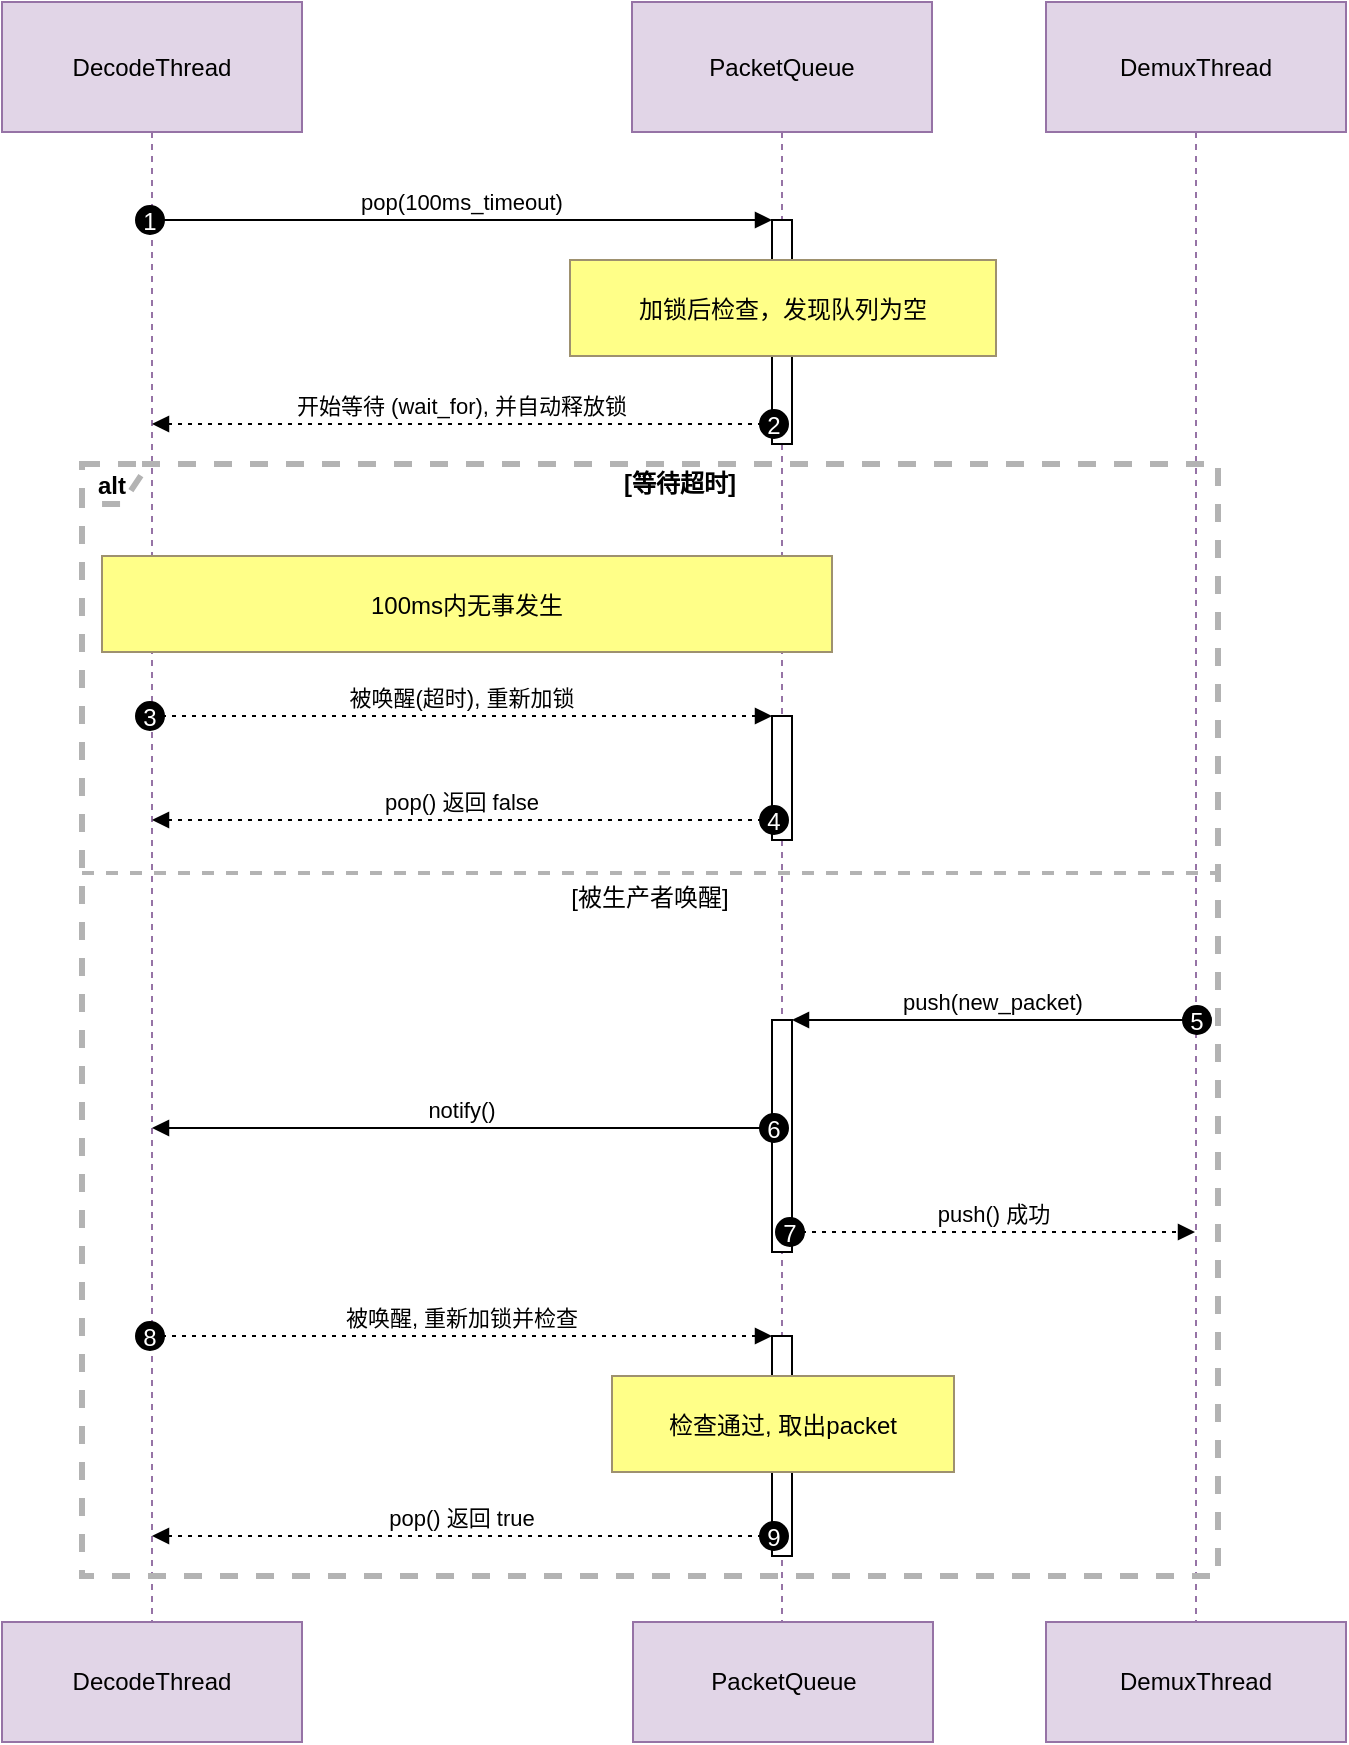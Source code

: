 <mxfile version="27.0.9">
  <diagram name="第 1 页" id="Uu4ohIbujAP8Am82MYeT">
    <mxGraphModel dx="808" dy="583" grid="1" gridSize="10" guides="1" tooltips="1" connect="1" arrows="1" fold="1" page="1" pageScale="1" pageWidth="827" pageHeight="1169" math="0" shadow="0">
      <root>
        <mxCell id="0" />
        <mxCell id="1" parent="0" />
        <mxCell id="E4VlJ4I0n_Er3n_abnTb-23" value="DecodeThread" style="shape=umlLifeline;perimeter=lifelinePerimeter;whiteSpace=wrap;container=1;dropTarget=0;collapsible=0;recursiveResize=0;outlineConnect=0;portConstraint=eastwest;newEdgeStyle={&quot;edgeStyle&quot;:&quot;elbowEdgeStyle&quot;,&quot;elbow&quot;:&quot;vertical&quot;,&quot;curved&quot;:0,&quot;rounded&quot;:0};size=65;fillColor=#e1d5e7;strokeColor=#9673a6;" vertex="1" parent="1">
          <mxGeometry x="40" y="40" width="150" height="810" as="geometry" />
        </mxCell>
        <mxCell id="E4VlJ4I0n_Er3n_abnTb-24" value="PacketQueue" style="shape=umlLifeline;perimeter=lifelinePerimeter;whiteSpace=wrap;container=1;dropTarget=0;collapsible=0;recursiveResize=0;outlineConnect=0;portConstraint=eastwest;newEdgeStyle={&quot;edgeStyle&quot;:&quot;elbowEdgeStyle&quot;,&quot;elbow&quot;:&quot;vertical&quot;,&quot;curved&quot;:0,&quot;rounded&quot;:0};size=65;fillColor=#e1d5e7;strokeColor=#9673a6;" vertex="1" parent="1">
          <mxGeometry x="355" y="40" width="150" height="810" as="geometry" />
        </mxCell>
        <mxCell id="E4VlJ4I0n_Er3n_abnTb-25" value="" style="points=[];perimeter=orthogonalPerimeter;outlineConnect=0;targetShapes=umlLifeline;portConstraint=eastwest;newEdgeStyle={&quot;edgeStyle&quot;:&quot;elbowEdgeStyle&quot;,&quot;elbow&quot;:&quot;vertical&quot;,&quot;curved&quot;:0,&quot;rounded&quot;:0}" vertex="1" parent="E4VlJ4I0n_Er3n_abnTb-24">
          <mxGeometry x="70" y="109" width="10" height="112" as="geometry" />
        </mxCell>
        <mxCell id="E4VlJ4I0n_Er3n_abnTb-26" value="" style="points=[];perimeter=orthogonalPerimeter;outlineConnect=0;targetShapes=umlLifeline;portConstraint=eastwest;newEdgeStyle={&quot;edgeStyle&quot;:&quot;elbowEdgeStyle&quot;,&quot;elbow&quot;:&quot;vertical&quot;,&quot;curved&quot;:0,&quot;rounded&quot;:0}" vertex="1" parent="E4VlJ4I0n_Er3n_abnTb-24">
          <mxGeometry x="70" y="357" width="10" height="62" as="geometry" />
        </mxCell>
        <mxCell id="E4VlJ4I0n_Er3n_abnTb-27" value="" style="points=[];perimeter=orthogonalPerimeter;outlineConnect=0;targetShapes=umlLifeline;portConstraint=eastwest;newEdgeStyle={&quot;edgeStyle&quot;:&quot;elbowEdgeStyle&quot;,&quot;elbow&quot;:&quot;vertical&quot;,&quot;curved&quot;:0,&quot;rounded&quot;:0}" vertex="1" parent="E4VlJ4I0n_Er3n_abnTb-24">
          <mxGeometry x="70" y="509" width="10" height="116" as="geometry" />
        </mxCell>
        <mxCell id="E4VlJ4I0n_Er3n_abnTb-28" value="" style="points=[];perimeter=orthogonalPerimeter;outlineConnect=0;targetShapes=umlLifeline;portConstraint=eastwest;newEdgeStyle={&quot;edgeStyle&quot;:&quot;elbowEdgeStyle&quot;,&quot;elbow&quot;:&quot;vertical&quot;,&quot;curved&quot;:0,&quot;rounded&quot;:0}" vertex="1" parent="E4VlJ4I0n_Er3n_abnTb-24">
          <mxGeometry x="70" y="667" width="10" height="110" as="geometry" />
        </mxCell>
        <mxCell id="E4VlJ4I0n_Er3n_abnTb-29" value="DemuxThread" style="shape=umlLifeline;perimeter=lifelinePerimeter;whiteSpace=wrap;container=1;dropTarget=0;collapsible=0;recursiveResize=0;outlineConnect=0;portConstraint=eastwest;newEdgeStyle={&quot;edgeStyle&quot;:&quot;elbowEdgeStyle&quot;,&quot;elbow&quot;:&quot;vertical&quot;,&quot;curved&quot;:0,&quot;rounded&quot;:0};size=65;fillColor=#e1d5e7;strokeColor=#9673a6;" vertex="1" parent="1">
          <mxGeometry x="562" y="40" width="150" height="810" as="geometry" />
        </mxCell>
        <mxCell id="E4VlJ4I0n_Er3n_abnTb-30" value="alt" style="shape=umlFrame;dashed=1;pointerEvents=0;dropTarget=0;strokeColor=#B3B3B3;height=20;width=30;fontStyle=1;strokeWidth=3;" vertex="1" parent="1">
          <mxGeometry x="80" y="271" width="568" height="556" as="geometry" />
        </mxCell>
        <mxCell id="E4VlJ4I0n_Er3n_abnTb-31" value="[等待超时]" style="text;strokeColor=none;fillColor=none;align=center;verticalAlign=middle;whiteSpace=wrap;fontStyle=1" vertex="1" parent="E4VlJ4I0n_Er3n_abnTb-30">
          <mxGeometry x="30" width="538" height="20" as="geometry" />
        </mxCell>
        <mxCell id="E4VlJ4I0n_Er3n_abnTb-32" value="[被生产者唤醒]" style="shape=line;dashed=1;whiteSpace=wrap;verticalAlign=top;labelPosition=center;verticalLabelPosition=middle;align=center;strokeColor=#B3B3B3;strokeWidth=2;" vertex="1" parent="E4VlJ4I0n_Er3n_abnTb-30">
          <mxGeometry y="203" width="568" height="3" as="geometry" />
        </mxCell>
        <mxCell id="E4VlJ4I0n_Er3n_abnTb-33" value="pop(100ms_timeout)" style="verticalAlign=bottom;edgeStyle=elbowEdgeStyle;elbow=vertical;curved=0;rounded=0;endArrow=block;" edge="1" parent="1" source="E4VlJ4I0n_Er3n_abnTb-23" target="E4VlJ4I0n_Er3n_abnTb-25">
          <mxGeometry relative="1" as="geometry">
            <Array as="points">
              <mxPoint x="279" y="149" />
            </Array>
          </mxGeometry>
        </mxCell>
        <mxCell id="E4VlJ4I0n_Er3n_abnTb-34" value="1" style="ellipse;aspect=fixed;fillColor=#000000;align=center;fontColor=#FFFFFF;" vertex="1" parent="E4VlJ4I0n_Er3n_abnTb-33">
          <mxGeometry width="14" height="14" relative="1" as="geometry">
            <mxPoint x="-163" y="-7" as="offset" />
          </mxGeometry>
        </mxCell>
        <mxCell id="E4VlJ4I0n_Er3n_abnTb-35" value="开始等待 (wait_for), 并自动释放锁" style="verticalAlign=bottom;edgeStyle=elbowEdgeStyle;elbow=vertical;curved=0;rounded=0;dashed=1;dashPattern=2 3;endArrow=block;" edge="1" parent="1" source="E4VlJ4I0n_Er3n_abnTb-25" target="E4VlJ4I0n_Er3n_abnTb-23">
          <mxGeometry relative="1" as="geometry">
            <Array as="points">
              <mxPoint x="282" y="251" />
            </Array>
          </mxGeometry>
        </mxCell>
        <mxCell id="E4VlJ4I0n_Er3n_abnTb-36" value="2" style="ellipse;aspect=fixed;fillColor=#000000;align=center;fontColor=#FFFFFF;" vertex="1" parent="E4VlJ4I0n_Er3n_abnTb-35">
          <mxGeometry width="14" height="14" relative="1" as="geometry">
            <mxPoint x="149" y="-7" as="offset" />
          </mxGeometry>
        </mxCell>
        <mxCell id="E4VlJ4I0n_Er3n_abnTb-37" value="被唤醒(超时), 重新加锁" style="verticalAlign=bottom;edgeStyle=elbowEdgeStyle;elbow=vertical;curved=0;rounded=0;dashed=1;dashPattern=2 3;endArrow=block;" edge="1" parent="1" source="E4VlJ4I0n_Er3n_abnTb-23" target="E4VlJ4I0n_Er3n_abnTb-26">
          <mxGeometry relative="1" as="geometry">
            <Array as="points">
              <mxPoint x="279" y="397" />
            </Array>
          </mxGeometry>
        </mxCell>
        <mxCell id="E4VlJ4I0n_Er3n_abnTb-38" value="3" style="ellipse;aspect=fixed;fillColor=#000000;align=center;fontColor=#FFFFFF;" vertex="1" parent="E4VlJ4I0n_Er3n_abnTb-37">
          <mxGeometry width="14" height="14" relative="1" as="geometry">
            <mxPoint x="-163" y="-7" as="offset" />
          </mxGeometry>
        </mxCell>
        <mxCell id="E4VlJ4I0n_Er3n_abnTb-39" value="pop() 返回 false" style="verticalAlign=bottom;edgeStyle=elbowEdgeStyle;elbow=vertical;curved=0;rounded=0;dashed=1;dashPattern=2 3;endArrow=block;" edge="1" parent="1" source="E4VlJ4I0n_Er3n_abnTb-26" target="E4VlJ4I0n_Er3n_abnTb-23">
          <mxGeometry relative="1" as="geometry">
            <Array as="points">
              <mxPoint x="282" y="449" />
            </Array>
          </mxGeometry>
        </mxCell>
        <mxCell id="E4VlJ4I0n_Er3n_abnTb-40" value="4" style="ellipse;aspect=fixed;fillColor=#000000;align=center;fontColor=#FFFFFF;" vertex="1" parent="E4VlJ4I0n_Er3n_abnTb-39">
          <mxGeometry width="14" height="14" relative="1" as="geometry">
            <mxPoint x="149" y="-7" as="offset" />
          </mxGeometry>
        </mxCell>
        <mxCell id="E4VlJ4I0n_Er3n_abnTb-41" value="push(new_packet)" style="verticalAlign=bottom;edgeStyle=elbowEdgeStyle;elbow=vertical;curved=0;rounded=0;endArrow=block;" edge="1" parent="1" source="E4VlJ4I0n_Er3n_abnTb-29" target="E4VlJ4I0n_Er3n_abnTb-27">
          <mxGeometry relative="1" as="geometry">
            <Array as="points">
              <mxPoint x="547" y="549" />
            </Array>
          </mxGeometry>
        </mxCell>
        <mxCell id="E4VlJ4I0n_Er3n_abnTb-42" value="5" style="ellipse;aspect=fixed;fillColor=#000000;align=center;fontColor=#FFFFFF;" vertex="1" parent="E4VlJ4I0n_Er3n_abnTb-41">
          <mxGeometry width="14" height="14" relative="1" as="geometry">
            <mxPoint x="95" y="-7" as="offset" />
          </mxGeometry>
        </mxCell>
        <mxCell id="E4VlJ4I0n_Er3n_abnTb-43" value="notify()" style="verticalAlign=bottom;edgeStyle=elbowEdgeStyle;elbow=vertical;curved=0;rounded=0;endArrow=block;" edge="1" parent="1" source="E4VlJ4I0n_Er3n_abnTb-27" target="E4VlJ4I0n_Er3n_abnTb-23">
          <mxGeometry relative="1" as="geometry">
            <Array as="points">
              <mxPoint x="282" y="603" />
            </Array>
          </mxGeometry>
        </mxCell>
        <mxCell id="E4VlJ4I0n_Er3n_abnTb-44" value="6" style="ellipse;aspect=fixed;fillColor=#000000;align=center;fontColor=#FFFFFF;" vertex="1" parent="E4VlJ4I0n_Er3n_abnTb-43">
          <mxGeometry width="14" height="14" relative="1" as="geometry">
            <mxPoint x="149" y="-7" as="offset" />
          </mxGeometry>
        </mxCell>
        <mxCell id="E4VlJ4I0n_Er3n_abnTb-45" value="push() 成功" style="verticalAlign=bottom;edgeStyle=elbowEdgeStyle;elbow=vertical;curved=0;rounded=0;dashed=1;dashPattern=2 3;endArrow=block;" edge="1" parent="1" source="E4VlJ4I0n_Er3n_abnTb-27" target="E4VlJ4I0n_Er3n_abnTb-29">
          <mxGeometry relative="1" as="geometry">
            <Array as="points">
              <mxPoint x="544" y="655" />
            </Array>
          </mxGeometry>
        </mxCell>
        <mxCell id="E4VlJ4I0n_Er3n_abnTb-46" value="7" style="ellipse;aspect=fixed;fillColor=#000000;align=center;fontColor=#FFFFFF;" vertex="1" parent="E4VlJ4I0n_Er3n_abnTb-45">
          <mxGeometry width="14" height="14" relative="1" as="geometry">
            <mxPoint x="-109" y="-7" as="offset" />
          </mxGeometry>
        </mxCell>
        <mxCell id="E4VlJ4I0n_Er3n_abnTb-47" value="被唤醒, 重新加锁并检查" style="verticalAlign=bottom;edgeStyle=elbowEdgeStyle;elbow=vertical;curved=0;rounded=0;dashed=1;dashPattern=2 3;endArrow=block;" edge="1" parent="1" source="E4VlJ4I0n_Er3n_abnTb-23" target="E4VlJ4I0n_Er3n_abnTb-28">
          <mxGeometry relative="1" as="geometry">
            <Array as="points">
              <mxPoint x="279" y="707" />
            </Array>
          </mxGeometry>
        </mxCell>
        <mxCell id="E4VlJ4I0n_Er3n_abnTb-48" value="8" style="ellipse;aspect=fixed;fillColor=#000000;align=center;fontColor=#FFFFFF;" vertex="1" parent="E4VlJ4I0n_Er3n_abnTb-47">
          <mxGeometry width="14" height="14" relative="1" as="geometry">
            <mxPoint x="-163" y="-7" as="offset" />
          </mxGeometry>
        </mxCell>
        <mxCell id="E4VlJ4I0n_Er3n_abnTb-49" value="pop() 返回 true" style="verticalAlign=bottom;edgeStyle=elbowEdgeStyle;elbow=vertical;curved=0;rounded=0;dashed=1;dashPattern=2 3;endArrow=block;" edge="1" parent="1" source="E4VlJ4I0n_Er3n_abnTb-28" target="E4VlJ4I0n_Er3n_abnTb-23">
          <mxGeometry relative="1" as="geometry">
            <Array as="points">
              <mxPoint x="282" y="807" />
            </Array>
          </mxGeometry>
        </mxCell>
        <mxCell id="E4VlJ4I0n_Er3n_abnTb-50" value="9" style="ellipse;aspect=fixed;fillColor=#000000;align=center;fontColor=#FFFFFF;" vertex="1" parent="E4VlJ4I0n_Er3n_abnTb-49">
          <mxGeometry width="14" height="14" relative="1" as="geometry">
            <mxPoint x="149" y="-7" as="offset" />
          </mxGeometry>
        </mxCell>
        <mxCell id="E4VlJ4I0n_Er3n_abnTb-51" value="加锁后检查，发现队列为空" style="fillColor=#ffff88;strokeColor=#9E916F;" vertex="1" parent="1">
          <mxGeometry x="324" y="169" width="213" height="48" as="geometry" />
        </mxCell>
        <mxCell id="E4VlJ4I0n_Er3n_abnTb-52" value="100ms内无事发生" style="fillColor=#ffff88;strokeColor=#9E916F;" vertex="1" parent="1">
          <mxGeometry x="90" y="317" width="365" height="48" as="geometry" />
        </mxCell>
        <mxCell id="E4VlJ4I0n_Er3n_abnTb-53" value="检查通过, 取出packet" style="fillColor=#ffff88;strokeColor=#9E916F;" vertex="1" parent="1">
          <mxGeometry x="345" y="727" width="171" height="48" as="geometry" />
        </mxCell>
        <mxCell id="E4VlJ4I0n_Er3n_abnTb-54" value="PacketQueue" style="rounded=0;whiteSpace=wrap;html=1;fillColor=#e1d5e7;strokeColor=#9673a6;" vertex="1" parent="1">
          <mxGeometry x="355.5" y="850" width="150" height="60" as="geometry" />
        </mxCell>
        <mxCell id="E4VlJ4I0n_Er3n_abnTb-55" value="DecodeThread" style="rounded=0;whiteSpace=wrap;html=1;fillColor=#e1d5e7;strokeColor=#9673a6;" vertex="1" parent="1">
          <mxGeometry x="40" y="850" width="150" height="60" as="geometry" />
        </mxCell>
        <mxCell id="E4VlJ4I0n_Er3n_abnTb-56" value="DemuxThread" style="rounded=0;whiteSpace=wrap;html=1;fillColor=#e1d5e7;strokeColor=#9673a6;" vertex="1" parent="1">
          <mxGeometry x="562" y="850" width="150" height="60" as="geometry" />
        </mxCell>
      </root>
    </mxGraphModel>
  </diagram>
</mxfile>
